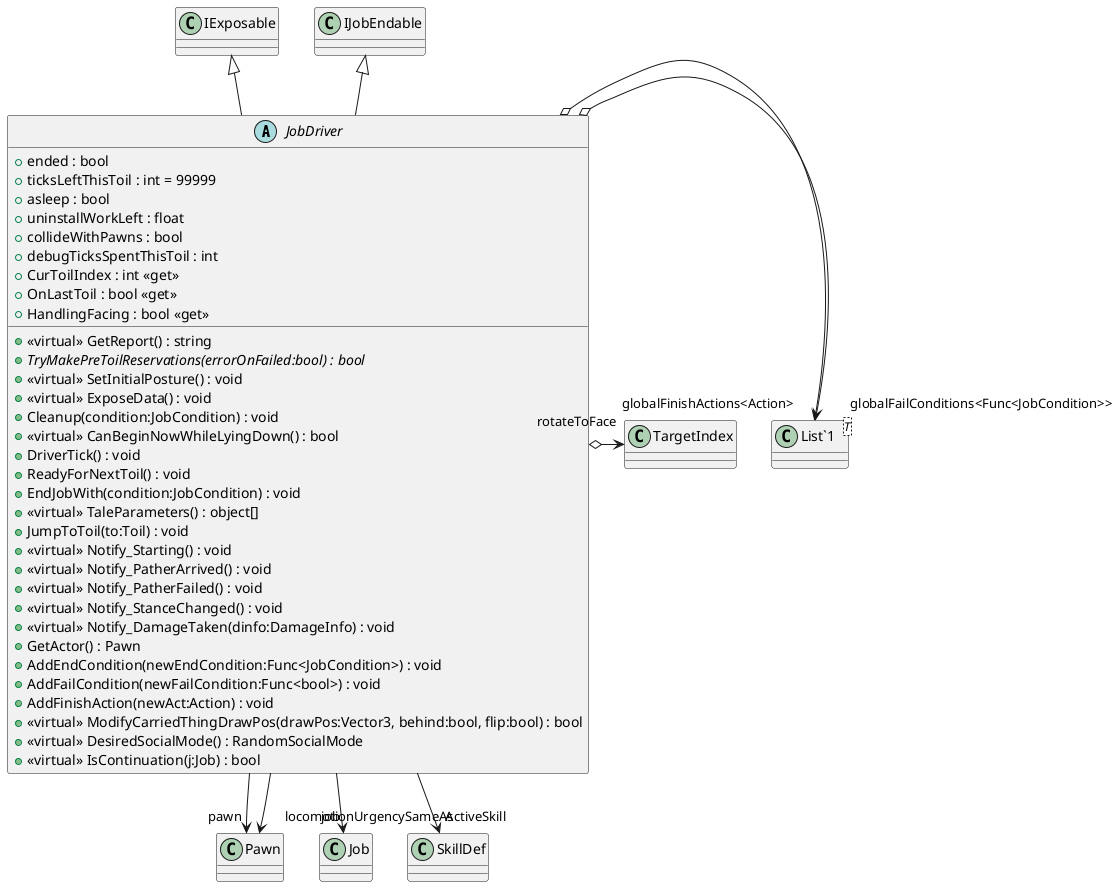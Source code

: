 @startuml
abstract class JobDriver {
    + ended : bool
    + ticksLeftThisToil : int = 99999
    + asleep : bool
    + uninstallWorkLeft : float
    + collideWithPawns : bool
    + debugTicksSpentThisToil : int
    + CurToilIndex : int <<get>>
    + OnLastToil : bool <<get>>
    + HandlingFacing : bool <<get>>
    + <<virtual>> GetReport() : string
    + {abstract} TryMakePreToilReservations(errorOnFailed:bool) : bool
    + <<virtual>> SetInitialPosture() : void
    + <<virtual>> ExposeData() : void
    + Cleanup(condition:JobCondition) : void
    + <<virtual>> CanBeginNowWhileLyingDown() : bool
    + DriverTick() : void
    + ReadyForNextToil() : void
    + EndJobWith(condition:JobCondition) : void
    + <<virtual>> TaleParameters() : object[]
    + JumpToToil(to:Toil) : void
    + <<virtual>> Notify_Starting() : void
    + <<virtual>> Notify_PatherArrived() : void
    + <<virtual>> Notify_PatherFailed() : void
    + <<virtual>> Notify_StanceChanged() : void
    + <<virtual>> Notify_DamageTaken(dinfo:DamageInfo) : void
    + GetActor() : Pawn
    + AddEndCondition(newEndCondition:Func<JobCondition>) : void
    + AddFailCondition(newFailCondition:Func<bool>) : void
    + AddFinishAction(newAct:Action) : void
    + <<virtual>> ModifyCarriedThingDrawPos(drawPos:Vector3, behind:bool, flip:bool) : bool
    + <<virtual>> DesiredSocialMode() : RandomSocialMode
    + <<virtual>> IsContinuation(j:Job) : bool
}
class "List`1"<T> {
}
IExposable <|-- JobDriver
IJobEndable <|-- JobDriver
JobDriver --> "pawn" Pawn
JobDriver --> "job" Job
JobDriver o-> "globalFailConditions<Func<JobCondition>>" "List`1"
JobDriver o-> "globalFinishActions<Action>" "List`1"
JobDriver o-> "rotateToFace" TargetIndex
JobDriver --> "locomotionUrgencySameAs" Pawn
JobDriver --> "ActiveSkill" SkillDef
@enduml
